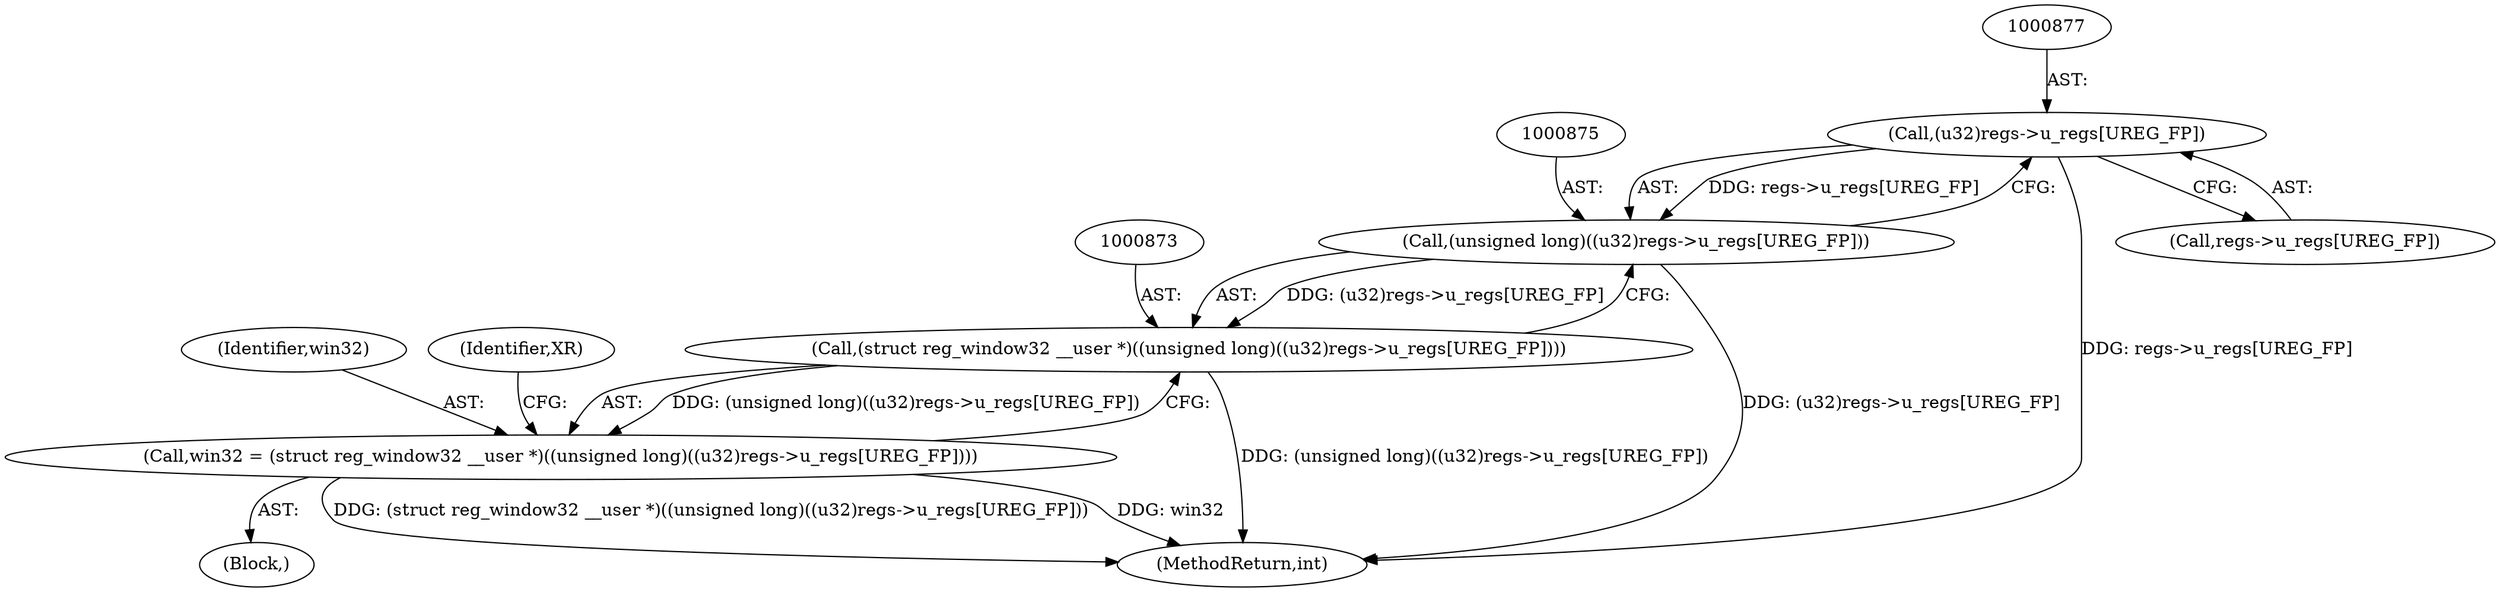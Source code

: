digraph "0_linux_a8b0ca17b80e92faab46ee7179ba9e99ccb61233_42@array" {
"1000876" [label="(Call,(u32)regs->u_regs[UREG_FP])"];
"1000874" [label="(Call,(unsigned long)((u32)regs->u_regs[UREG_FP]))"];
"1000872" [label="(Call,(struct reg_window32 __user *)((unsigned long)((u32)regs->u_regs[UREG_FP])))"];
"1000870" [label="(Call,win32 = (struct reg_window32 __user *)((unsigned long)((u32)regs->u_regs[UREG_FP])))"];
"1000872" [label="(Call,(struct reg_window32 __user *)((unsigned long)((u32)regs->u_regs[UREG_FP])))"];
"1000871" [label="(Identifier,win32)"];
"1000884" [label="(Identifier,XR)"];
"1000874" [label="(Call,(unsigned long)((u32)regs->u_regs[UREG_FP]))"];
"1001894" [label="(MethodReturn,int)"];
"1000876" [label="(Call,(u32)regs->u_regs[UREG_FP])"];
"1000870" [label="(Call,win32 = (struct reg_window32 __user *)((unsigned long)((u32)regs->u_regs[UREG_FP])))"];
"1000878" [label="(Call,regs->u_regs[UREG_FP])"];
"1000867" [label="(Block,)"];
"1000876" -> "1000874"  [label="AST: "];
"1000876" -> "1000878"  [label="CFG: "];
"1000877" -> "1000876"  [label="AST: "];
"1000878" -> "1000876"  [label="AST: "];
"1000874" -> "1000876"  [label="CFG: "];
"1000876" -> "1001894"  [label="DDG: regs->u_regs[UREG_FP]"];
"1000876" -> "1000874"  [label="DDG: regs->u_regs[UREG_FP]"];
"1000874" -> "1000872"  [label="AST: "];
"1000875" -> "1000874"  [label="AST: "];
"1000872" -> "1000874"  [label="CFG: "];
"1000874" -> "1001894"  [label="DDG: (u32)regs->u_regs[UREG_FP]"];
"1000874" -> "1000872"  [label="DDG: (u32)regs->u_regs[UREG_FP]"];
"1000872" -> "1000870"  [label="AST: "];
"1000873" -> "1000872"  [label="AST: "];
"1000870" -> "1000872"  [label="CFG: "];
"1000872" -> "1001894"  [label="DDG: (unsigned long)((u32)regs->u_regs[UREG_FP])"];
"1000872" -> "1000870"  [label="DDG: (unsigned long)((u32)regs->u_regs[UREG_FP])"];
"1000870" -> "1000867"  [label="AST: "];
"1000871" -> "1000870"  [label="AST: "];
"1000884" -> "1000870"  [label="CFG: "];
"1000870" -> "1001894"  [label="DDG: (struct reg_window32 __user *)((unsigned long)((u32)regs->u_regs[UREG_FP]))"];
"1000870" -> "1001894"  [label="DDG: win32"];
}
